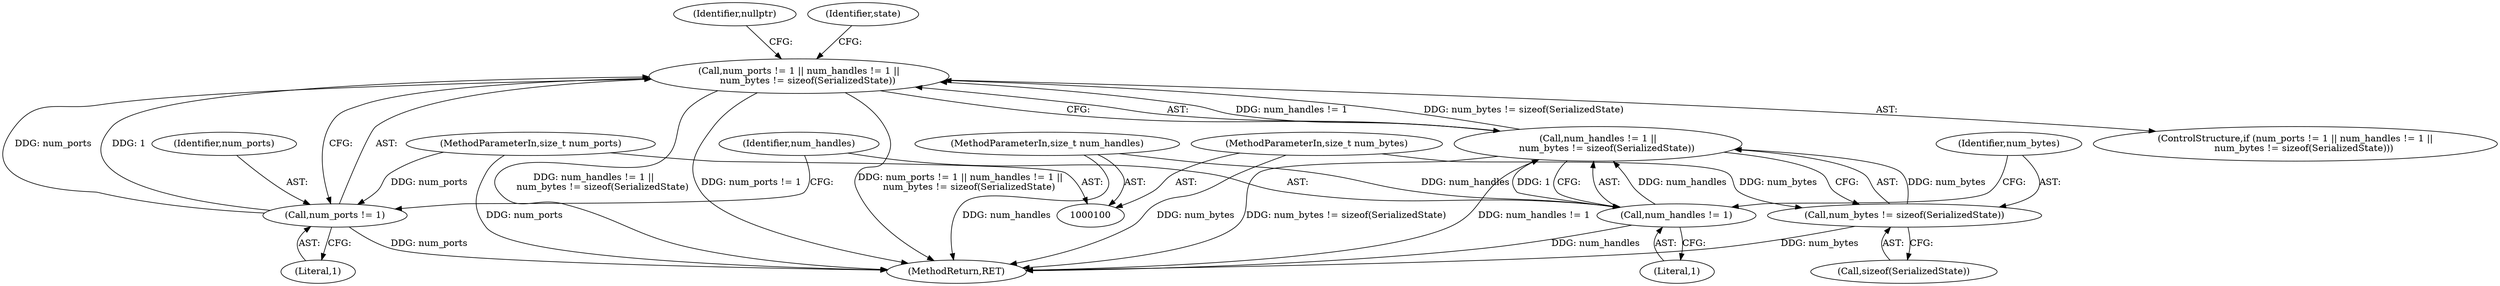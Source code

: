 digraph "0_Chrome_66e24a8793615bd9d5c238b1745b093090e1f72d@API" {
"1000109" [label="(Call,num_ports != 1 || num_handles != 1 ||\n      num_bytes != sizeof(SerializedState))"];
"1000110" [label="(Call,num_ports != 1)"];
"1000104" [label="(MethodParameterIn,size_t num_ports)"];
"1000113" [label="(Call,num_handles != 1 ||\n      num_bytes != sizeof(SerializedState))"];
"1000114" [label="(Call,num_handles != 1)"];
"1000106" [label="(MethodParameterIn,size_t num_handles)"];
"1000117" [label="(Call,num_bytes != sizeof(SerializedState))"];
"1000102" [label="(MethodParameterIn,size_t num_bytes)"];
"1000109" [label="(Call,num_ports != 1 || num_handles != 1 ||\n      num_bytes != sizeof(SerializedState))"];
"1000110" [label="(Call,num_ports != 1)"];
"1000112" [label="(Literal,1)"];
"1000111" [label="(Identifier,num_ports)"];
"1000297" [label="(MethodReturn,RET)"];
"1000104" [label="(MethodParameterIn,size_t num_ports)"];
"1000118" [label="(Identifier,num_bytes)"];
"1000114" [label="(Call,num_handles != 1)"];
"1000102" [label="(MethodParameterIn,size_t num_bytes)"];
"1000119" [label="(Call,sizeof(SerializedState))"];
"1000123" [label="(Identifier,nullptr)"];
"1000108" [label="(ControlStructure,if (num_ports != 1 || num_handles != 1 ||\n      num_bytes != sizeof(SerializedState)))"];
"1000113" [label="(Call,num_handles != 1 ||\n      num_bytes != sizeof(SerializedState))"];
"1000115" [label="(Identifier,num_handles)"];
"1000117" [label="(Call,num_bytes != sizeof(SerializedState))"];
"1000116" [label="(Literal,1)"];
"1000126" [label="(Identifier,state)"];
"1000106" [label="(MethodParameterIn,size_t num_handles)"];
"1000109" -> "1000108"  [label="AST: "];
"1000109" -> "1000110"  [label="CFG: "];
"1000109" -> "1000113"  [label="CFG: "];
"1000110" -> "1000109"  [label="AST: "];
"1000113" -> "1000109"  [label="AST: "];
"1000123" -> "1000109"  [label="CFG: "];
"1000126" -> "1000109"  [label="CFG: "];
"1000109" -> "1000297"  [label="DDG: num_handles != 1 ||\n      num_bytes != sizeof(SerializedState)"];
"1000109" -> "1000297"  [label="DDG: num_ports != 1"];
"1000109" -> "1000297"  [label="DDG: num_ports != 1 || num_handles != 1 ||\n      num_bytes != sizeof(SerializedState)"];
"1000110" -> "1000109"  [label="DDG: num_ports"];
"1000110" -> "1000109"  [label="DDG: 1"];
"1000113" -> "1000109"  [label="DDG: num_handles != 1"];
"1000113" -> "1000109"  [label="DDG: num_bytes != sizeof(SerializedState)"];
"1000110" -> "1000112"  [label="CFG: "];
"1000111" -> "1000110"  [label="AST: "];
"1000112" -> "1000110"  [label="AST: "];
"1000115" -> "1000110"  [label="CFG: "];
"1000110" -> "1000297"  [label="DDG: num_ports"];
"1000104" -> "1000110"  [label="DDG: num_ports"];
"1000104" -> "1000100"  [label="AST: "];
"1000104" -> "1000297"  [label="DDG: num_ports"];
"1000113" -> "1000114"  [label="CFG: "];
"1000113" -> "1000117"  [label="CFG: "];
"1000114" -> "1000113"  [label="AST: "];
"1000117" -> "1000113"  [label="AST: "];
"1000113" -> "1000297"  [label="DDG: num_bytes != sizeof(SerializedState)"];
"1000113" -> "1000297"  [label="DDG: num_handles != 1"];
"1000114" -> "1000113"  [label="DDG: num_handles"];
"1000114" -> "1000113"  [label="DDG: 1"];
"1000117" -> "1000113"  [label="DDG: num_bytes"];
"1000114" -> "1000116"  [label="CFG: "];
"1000115" -> "1000114"  [label="AST: "];
"1000116" -> "1000114"  [label="AST: "];
"1000118" -> "1000114"  [label="CFG: "];
"1000114" -> "1000297"  [label="DDG: num_handles"];
"1000106" -> "1000114"  [label="DDG: num_handles"];
"1000106" -> "1000100"  [label="AST: "];
"1000106" -> "1000297"  [label="DDG: num_handles"];
"1000117" -> "1000119"  [label="CFG: "];
"1000118" -> "1000117"  [label="AST: "];
"1000119" -> "1000117"  [label="AST: "];
"1000117" -> "1000297"  [label="DDG: num_bytes"];
"1000102" -> "1000117"  [label="DDG: num_bytes"];
"1000102" -> "1000100"  [label="AST: "];
"1000102" -> "1000297"  [label="DDG: num_bytes"];
}
